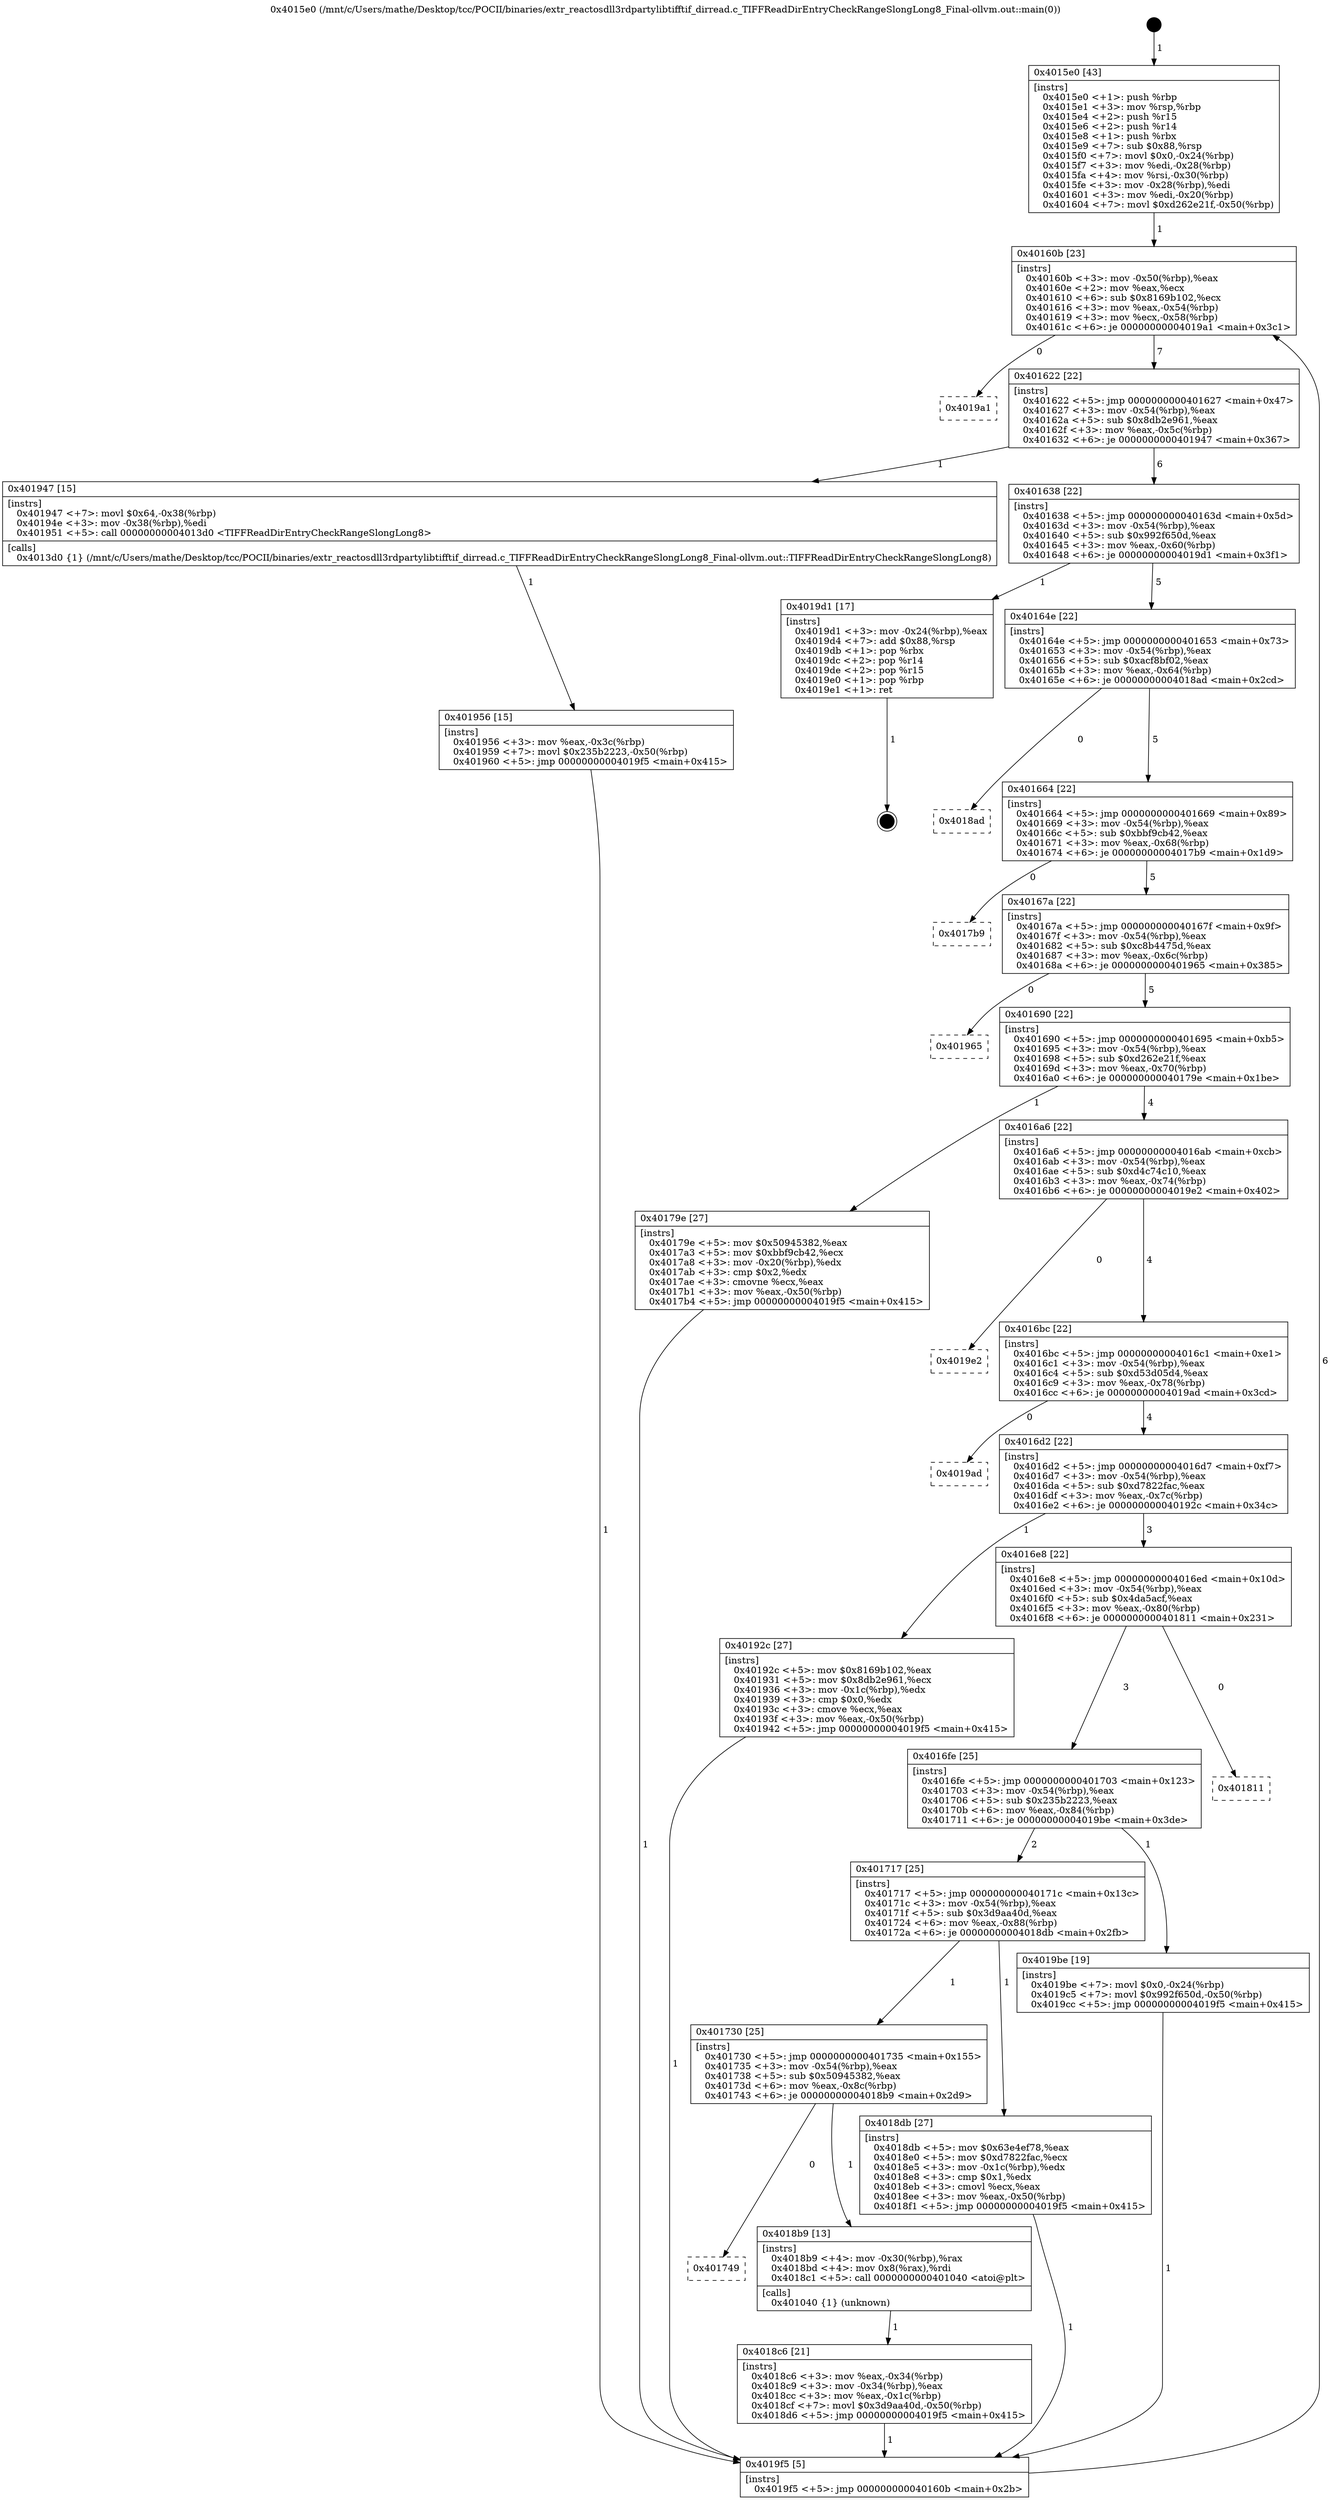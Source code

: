 digraph "0x4015e0" {
  label = "0x4015e0 (/mnt/c/Users/mathe/Desktop/tcc/POCII/binaries/extr_reactosdll3rdpartylibtifftif_dirread.c_TIFFReadDirEntryCheckRangeSlongLong8_Final-ollvm.out::main(0))"
  labelloc = "t"
  node[shape=record]

  Entry [label="",width=0.3,height=0.3,shape=circle,fillcolor=black,style=filled]
  "0x40160b" [label="{
     0x40160b [23]\l
     | [instrs]\l
     &nbsp;&nbsp;0x40160b \<+3\>: mov -0x50(%rbp),%eax\l
     &nbsp;&nbsp;0x40160e \<+2\>: mov %eax,%ecx\l
     &nbsp;&nbsp;0x401610 \<+6\>: sub $0x8169b102,%ecx\l
     &nbsp;&nbsp;0x401616 \<+3\>: mov %eax,-0x54(%rbp)\l
     &nbsp;&nbsp;0x401619 \<+3\>: mov %ecx,-0x58(%rbp)\l
     &nbsp;&nbsp;0x40161c \<+6\>: je 00000000004019a1 \<main+0x3c1\>\l
  }"]
  "0x4019a1" [label="{
     0x4019a1\l
  }", style=dashed]
  "0x401622" [label="{
     0x401622 [22]\l
     | [instrs]\l
     &nbsp;&nbsp;0x401622 \<+5\>: jmp 0000000000401627 \<main+0x47\>\l
     &nbsp;&nbsp;0x401627 \<+3\>: mov -0x54(%rbp),%eax\l
     &nbsp;&nbsp;0x40162a \<+5\>: sub $0x8db2e961,%eax\l
     &nbsp;&nbsp;0x40162f \<+3\>: mov %eax,-0x5c(%rbp)\l
     &nbsp;&nbsp;0x401632 \<+6\>: je 0000000000401947 \<main+0x367\>\l
  }"]
  Exit [label="",width=0.3,height=0.3,shape=circle,fillcolor=black,style=filled,peripheries=2]
  "0x401947" [label="{
     0x401947 [15]\l
     | [instrs]\l
     &nbsp;&nbsp;0x401947 \<+7\>: movl $0x64,-0x38(%rbp)\l
     &nbsp;&nbsp;0x40194e \<+3\>: mov -0x38(%rbp),%edi\l
     &nbsp;&nbsp;0x401951 \<+5\>: call 00000000004013d0 \<TIFFReadDirEntryCheckRangeSlongLong8\>\l
     | [calls]\l
     &nbsp;&nbsp;0x4013d0 \{1\} (/mnt/c/Users/mathe/Desktop/tcc/POCII/binaries/extr_reactosdll3rdpartylibtifftif_dirread.c_TIFFReadDirEntryCheckRangeSlongLong8_Final-ollvm.out::TIFFReadDirEntryCheckRangeSlongLong8)\l
  }"]
  "0x401638" [label="{
     0x401638 [22]\l
     | [instrs]\l
     &nbsp;&nbsp;0x401638 \<+5\>: jmp 000000000040163d \<main+0x5d\>\l
     &nbsp;&nbsp;0x40163d \<+3\>: mov -0x54(%rbp),%eax\l
     &nbsp;&nbsp;0x401640 \<+5\>: sub $0x992f650d,%eax\l
     &nbsp;&nbsp;0x401645 \<+3\>: mov %eax,-0x60(%rbp)\l
     &nbsp;&nbsp;0x401648 \<+6\>: je 00000000004019d1 \<main+0x3f1\>\l
  }"]
  "0x401956" [label="{
     0x401956 [15]\l
     | [instrs]\l
     &nbsp;&nbsp;0x401956 \<+3\>: mov %eax,-0x3c(%rbp)\l
     &nbsp;&nbsp;0x401959 \<+7\>: movl $0x235b2223,-0x50(%rbp)\l
     &nbsp;&nbsp;0x401960 \<+5\>: jmp 00000000004019f5 \<main+0x415\>\l
  }"]
  "0x4019d1" [label="{
     0x4019d1 [17]\l
     | [instrs]\l
     &nbsp;&nbsp;0x4019d1 \<+3\>: mov -0x24(%rbp),%eax\l
     &nbsp;&nbsp;0x4019d4 \<+7\>: add $0x88,%rsp\l
     &nbsp;&nbsp;0x4019db \<+1\>: pop %rbx\l
     &nbsp;&nbsp;0x4019dc \<+2\>: pop %r14\l
     &nbsp;&nbsp;0x4019de \<+2\>: pop %r15\l
     &nbsp;&nbsp;0x4019e0 \<+1\>: pop %rbp\l
     &nbsp;&nbsp;0x4019e1 \<+1\>: ret\l
  }"]
  "0x40164e" [label="{
     0x40164e [22]\l
     | [instrs]\l
     &nbsp;&nbsp;0x40164e \<+5\>: jmp 0000000000401653 \<main+0x73\>\l
     &nbsp;&nbsp;0x401653 \<+3\>: mov -0x54(%rbp),%eax\l
     &nbsp;&nbsp;0x401656 \<+5\>: sub $0xacf8bf02,%eax\l
     &nbsp;&nbsp;0x40165b \<+3\>: mov %eax,-0x64(%rbp)\l
     &nbsp;&nbsp;0x40165e \<+6\>: je 00000000004018ad \<main+0x2cd\>\l
  }"]
  "0x4018c6" [label="{
     0x4018c6 [21]\l
     | [instrs]\l
     &nbsp;&nbsp;0x4018c6 \<+3\>: mov %eax,-0x34(%rbp)\l
     &nbsp;&nbsp;0x4018c9 \<+3\>: mov -0x34(%rbp),%eax\l
     &nbsp;&nbsp;0x4018cc \<+3\>: mov %eax,-0x1c(%rbp)\l
     &nbsp;&nbsp;0x4018cf \<+7\>: movl $0x3d9aa40d,-0x50(%rbp)\l
     &nbsp;&nbsp;0x4018d6 \<+5\>: jmp 00000000004019f5 \<main+0x415\>\l
  }"]
  "0x4018ad" [label="{
     0x4018ad\l
  }", style=dashed]
  "0x401664" [label="{
     0x401664 [22]\l
     | [instrs]\l
     &nbsp;&nbsp;0x401664 \<+5\>: jmp 0000000000401669 \<main+0x89\>\l
     &nbsp;&nbsp;0x401669 \<+3\>: mov -0x54(%rbp),%eax\l
     &nbsp;&nbsp;0x40166c \<+5\>: sub $0xbbf9cb42,%eax\l
     &nbsp;&nbsp;0x401671 \<+3\>: mov %eax,-0x68(%rbp)\l
     &nbsp;&nbsp;0x401674 \<+6\>: je 00000000004017b9 \<main+0x1d9\>\l
  }"]
  "0x401749" [label="{
     0x401749\l
  }", style=dashed]
  "0x4017b9" [label="{
     0x4017b9\l
  }", style=dashed]
  "0x40167a" [label="{
     0x40167a [22]\l
     | [instrs]\l
     &nbsp;&nbsp;0x40167a \<+5\>: jmp 000000000040167f \<main+0x9f\>\l
     &nbsp;&nbsp;0x40167f \<+3\>: mov -0x54(%rbp),%eax\l
     &nbsp;&nbsp;0x401682 \<+5\>: sub $0xc8b4475d,%eax\l
     &nbsp;&nbsp;0x401687 \<+3\>: mov %eax,-0x6c(%rbp)\l
     &nbsp;&nbsp;0x40168a \<+6\>: je 0000000000401965 \<main+0x385\>\l
  }"]
  "0x4018b9" [label="{
     0x4018b9 [13]\l
     | [instrs]\l
     &nbsp;&nbsp;0x4018b9 \<+4\>: mov -0x30(%rbp),%rax\l
     &nbsp;&nbsp;0x4018bd \<+4\>: mov 0x8(%rax),%rdi\l
     &nbsp;&nbsp;0x4018c1 \<+5\>: call 0000000000401040 \<atoi@plt\>\l
     | [calls]\l
     &nbsp;&nbsp;0x401040 \{1\} (unknown)\l
  }"]
  "0x401965" [label="{
     0x401965\l
  }", style=dashed]
  "0x401690" [label="{
     0x401690 [22]\l
     | [instrs]\l
     &nbsp;&nbsp;0x401690 \<+5\>: jmp 0000000000401695 \<main+0xb5\>\l
     &nbsp;&nbsp;0x401695 \<+3\>: mov -0x54(%rbp),%eax\l
     &nbsp;&nbsp;0x401698 \<+5\>: sub $0xd262e21f,%eax\l
     &nbsp;&nbsp;0x40169d \<+3\>: mov %eax,-0x70(%rbp)\l
     &nbsp;&nbsp;0x4016a0 \<+6\>: je 000000000040179e \<main+0x1be\>\l
  }"]
  "0x401730" [label="{
     0x401730 [25]\l
     | [instrs]\l
     &nbsp;&nbsp;0x401730 \<+5\>: jmp 0000000000401735 \<main+0x155\>\l
     &nbsp;&nbsp;0x401735 \<+3\>: mov -0x54(%rbp),%eax\l
     &nbsp;&nbsp;0x401738 \<+5\>: sub $0x50945382,%eax\l
     &nbsp;&nbsp;0x40173d \<+6\>: mov %eax,-0x8c(%rbp)\l
     &nbsp;&nbsp;0x401743 \<+6\>: je 00000000004018b9 \<main+0x2d9\>\l
  }"]
  "0x40179e" [label="{
     0x40179e [27]\l
     | [instrs]\l
     &nbsp;&nbsp;0x40179e \<+5\>: mov $0x50945382,%eax\l
     &nbsp;&nbsp;0x4017a3 \<+5\>: mov $0xbbf9cb42,%ecx\l
     &nbsp;&nbsp;0x4017a8 \<+3\>: mov -0x20(%rbp),%edx\l
     &nbsp;&nbsp;0x4017ab \<+3\>: cmp $0x2,%edx\l
     &nbsp;&nbsp;0x4017ae \<+3\>: cmovne %ecx,%eax\l
     &nbsp;&nbsp;0x4017b1 \<+3\>: mov %eax,-0x50(%rbp)\l
     &nbsp;&nbsp;0x4017b4 \<+5\>: jmp 00000000004019f5 \<main+0x415\>\l
  }"]
  "0x4016a6" [label="{
     0x4016a6 [22]\l
     | [instrs]\l
     &nbsp;&nbsp;0x4016a6 \<+5\>: jmp 00000000004016ab \<main+0xcb\>\l
     &nbsp;&nbsp;0x4016ab \<+3\>: mov -0x54(%rbp),%eax\l
     &nbsp;&nbsp;0x4016ae \<+5\>: sub $0xd4c74c10,%eax\l
     &nbsp;&nbsp;0x4016b3 \<+3\>: mov %eax,-0x74(%rbp)\l
     &nbsp;&nbsp;0x4016b6 \<+6\>: je 00000000004019e2 \<main+0x402\>\l
  }"]
  "0x4019f5" [label="{
     0x4019f5 [5]\l
     | [instrs]\l
     &nbsp;&nbsp;0x4019f5 \<+5\>: jmp 000000000040160b \<main+0x2b\>\l
  }"]
  "0x4015e0" [label="{
     0x4015e0 [43]\l
     | [instrs]\l
     &nbsp;&nbsp;0x4015e0 \<+1\>: push %rbp\l
     &nbsp;&nbsp;0x4015e1 \<+3\>: mov %rsp,%rbp\l
     &nbsp;&nbsp;0x4015e4 \<+2\>: push %r15\l
     &nbsp;&nbsp;0x4015e6 \<+2\>: push %r14\l
     &nbsp;&nbsp;0x4015e8 \<+1\>: push %rbx\l
     &nbsp;&nbsp;0x4015e9 \<+7\>: sub $0x88,%rsp\l
     &nbsp;&nbsp;0x4015f0 \<+7\>: movl $0x0,-0x24(%rbp)\l
     &nbsp;&nbsp;0x4015f7 \<+3\>: mov %edi,-0x28(%rbp)\l
     &nbsp;&nbsp;0x4015fa \<+4\>: mov %rsi,-0x30(%rbp)\l
     &nbsp;&nbsp;0x4015fe \<+3\>: mov -0x28(%rbp),%edi\l
     &nbsp;&nbsp;0x401601 \<+3\>: mov %edi,-0x20(%rbp)\l
     &nbsp;&nbsp;0x401604 \<+7\>: movl $0xd262e21f,-0x50(%rbp)\l
  }"]
  "0x4018db" [label="{
     0x4018db [27]\l
     | [instrs]\l
     &nbsp;&nbsp;0x4018db \<+5\>: mov $0x63e4ef78,%eax\l
     &nbsp;&nbsp;0x4018e0 \<+5\>: mov $0xd7822fac,%ecx\l
     &nbsp;&nbsp;0x4018e5 \<+3\>: mov -0x1c(%rbp),%edx\l
     &nbsp;&nbsp;0x4018e8 \<+3\>: cmp $0x1,%edx\l
     &nbsp;&nbsp;0x4018eb \<+3\>: cmovl %ecx,%eax\l
     &nbsp;&nbsp;0x4018ee \<+3\>: mov %eax,-0x50(%rbp)\l
     &nbsp;&nbsp;0x4018f1 \<+5\>: jmp 00000000004019f5 \<main+0x415\>\l
  }"]
  "0x4019e2" [label="{
     0x4019e2\l
  }", style=dashed]
  "0x4016bc" [label="{
     0x4016bc [22]\l
     | [instrs]\l
     &nbsp;&nbsp;0x4016bc \<+5\>: jmp 00000000004016c1 \<main+0xe1\>\l
     &nbsp;&nbsp;0x4016c1 \<+3\>: mov -0x54(%rbp),%eax\l
     &nbsp;&nbsp;0x4016c4 \<+5\>: sub $0xd53d05d4,%eax\l
     &nbsp;&nbsp;0x4016c9 \<+3\>: mov %eax,-0x78(%rbp)\l
     &nbsp;&nbsp;0x4016cc \<+6\>: je 00000000004019ad \<main+0x3cd\>\l
  }"]
  "0x401717" [label="{
     0x401717 [25]\l
     | [instrs]\l
     &nbsp;&nbsp;0x401717 \<+5\>: jmp 000000000040171c \<main+0x13c\>\l
     &nbsp;&nbsp;0x40171c \<+3\>: mov -0x54(%rbp),%eax\l
     &nbsp;&nbsp;0x40171f \<+5\>: sub $0x3d9aa40d,%eax\l
     &nbsp;&nbsp;0x401724 \<+6\>: mov %eax,-0x88(%rbp)\l
     &nbsp;&nbsp;0x40172a \<+6\>: je 00000000004018db \<main+0x2fb\>\l
  }"]
  "0x4019ad" [label="{
     0x4019ad\l
  }", style=dashed]
  "0x4016d2" [label="{
     0x4016d2 [22]\l
     | [instrs]\l
     &nbsp;&nbsp;0x4016d2 \<+5\>: jmp 00000000004016d7 \<main+0xf7\>\l
     &nbsp;&nbsp;0x4016d7 \<+3\>: mov -0x54(%rbp),%eax\l
     &nbsp;&nbsp;0x4016da \<+5\>: sub $0xd7822fac,%eax\l
     &nbsp;&nbsp;0x4016df \<+3\>: mov %eax,-0x7c(%rbp)\l
     &nbsp;&nbsp;0x4016e2 \<+6\>: je 000000000040192c \<main+0x34c\>\l
  }"]
  "0x4019be" [label="{
     0x4019be [19]\l
     | [instrs]\l
     &nbsp;&nbsp;0x4019be \<+7\>: movl $0x0,-0x24(%rbp)\l
     &nbsp;&nbsp;0x4019c5 \<+7\>: movl $0x992f650d,-0x50(%rbp)\l
     &nbsp;&nbsp;0x4019cc \<+5\>: jmp 00000000004019f5 \<main+0x415\>\l
  }"]
  "0x40192c" [label="{
     0x40192c [27]\l
     | [instrs]\l
     &nbsp;&nbsp;0x40192c \<+5\>: mov $0x8169b102,%eax\l
     &nbsp;&nbsp;0x401931 \<+5\>: mov $0x8db2e961,%ecx\l
     &nbsp;&nbsp;0x401936 \<+3\>: mov -0x1c(%rbp),%edx\l
     &nbsp;&nbsp;0x401939 \<+3\>: cmp $0x0,%edx\l
     &nbsp;&nbsp;0x40193c \<+3\>: cmove %ecx,%eax\l
     &nbsp;&nbsp;0x40193f \<+3\>: mov %eax,-0x50(%rbp)\l
     &nbsp;&nbsp;0x401942 \<+5\>: jmp 00000000004019f5 \<main+0x415\>\l
  }"]
  "0x4016e8" [label="{
     0x4016e8 [22]\l
     | [instrs]\l
     &nbsp;&nbsp;0x4016e8 \<+5\>: jmp 00000000004016ed \<main+0x10d\>\l
     &nbsp;&nbsp;0x4016ed \<+3\>: mov -0x54(%rbp),%eax\l
     &nbsp;&nbsp;0x4016f0 \<+5\>: sub $0x4da5acf,%eax\l
     &nbsp;&nbsp;0x4016f5 \<+3\>: mov %eax,-0x80(%rbp)\l
     &nbsp;&nbsp;0x4016f8 \<+6\>: je 0000000000401811 \<main+0x231\>\l
  }"]
  "0x4016fe" [label="{
     0x4016fe [25]\l
     | [instrs]\l
     &nbsp;&nbsp;0x4016fe \<+5\>: jmp 0000000000401703 \<main+0x123\>\l
     &nbsp;&nbsp;0x401703 \<+3\>: mov -0x54(%rbp),%eax\l
     &nbsp;&nbsp;0x401706 \<+5\>: sub $0x235b2223,%eax\l
     &nbsp;&nbsp;0x40170b \<+6\>: mov %eax,-0x84(%rbp)\l
     &nbsp;&nbsp;0x401711 \<+6\>: je 00000000004019be \<main+0x3de\>\l
  }"]
  "0x401811" [label="{
     0x401811\l
  }", style=dashed]
  Entry -> "0x4015e0" [label=" 1"]
  "0x40160b" -> "0x4019a1" [label=" 0"]
  "0x40160b" -> "0x401622" [label=" 7"]
  "0x4019d1" -> Exit [label=" 1"]
  "0x401622" -> "0x401947" [label=" 1"]
  "0x401622" -> "0x401638" [label=" 6"]
  "0x4019be" -> "0x4019f5" [label=" 1"]
  "0x401638" -> "0x4019d1" [label=" 1"]
  "0x401638" -> "0x40164e" [label=" 5"]
  "0x401956" -> "0x4019f5" [label=" 1"]
  "0x40164e" -> "0x4018ad" [label=" 0"]
  "0x40164e" -> "0x401664" [label=" 5"]
  "0x401947" -> "0x401956" [label=" 1"]
  "0x401664" -> "0x4017b9" [label=" 0"]
  "0x401664" -> "0x40167a" [label=" 5"]
  "0x40192c" -> "0x4019f5" [label=" 1"]
  "0x40167a" -> "0x401965" [label=" 0"]
  "0x40167a" -> "0x401690" [label=" 5"]
  "0x4018db" -> "0x4019f5" [label=" 1"]
  "0x401690" -> "0x40179e" [label=" 1"]
  "0x401690" -> "0x4016a6" [label=" 4"]
  "0x40179e" -> "0x4019f5" [label=" 1"]
  "0x4015e0" -> "0x40160b" [label=" 1"]
  "0x4019f5" -> "0x40160b" [label=" 6"]
  "0x4018b9" -> "0x4018c6" [label=" 1"]
  "0x4016a6" -> "0x4019e2" [label=" 0"]
  "0x4016a6" -> "0x4016bc" [label=" 4"]
  "0x401730" -> "0x401749" [label=" 0"]
  "0x4016bc" -> "0x4019ad" [label=" 0"]
  "0x4016bc" -> "0x4016d2" [label=" 4"]
  "0x4018c6" -> "0x4019f5" [label=" 1"]
  "0x4016d2" -> "0x40192c" [label=" 1"]
  "0x4016d2" -> "0x4016e8" [label=" 3"]
  "0x401717" -> "0x401730" [label=" 1"]
  "0x4016e8" -> "0x401811" [label=" 0"]
  "0x4016e8" -> "0x4016fe" [label=" 3"]
  "0x401717" -> "0x4018db" [label=" 1"]
  "0x4016fe" -> "0x4019be" [label=" 1"]
  "0x4016fe" -> "0x401717" [label=" 2"]
  "0x401730" -> "0x4018b9" [label=" 1"]
}
